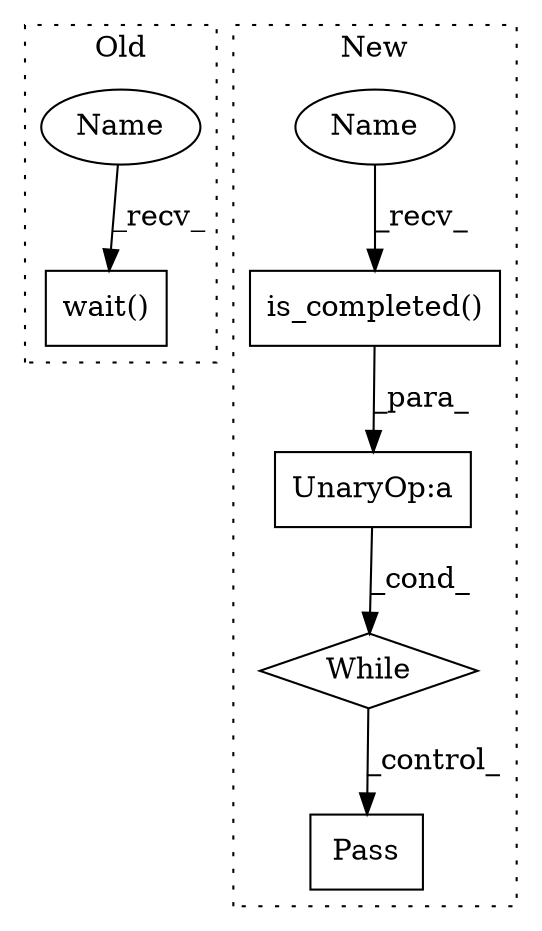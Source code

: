 digraph G {
subgraph cluster0 {
1 [label="wait()" a="75" s="13563" l="8" shape="box"];
6 [label="Name" a="87" s="13563" l="1" shape="ellipse"];
label = "Old";
style="dotted";
}
subgraph cluster1 {
2 [label="While" a="52" s="14358,14386" l="6,18" shape="diamond"];
3 [label="is_completed()" a="75" s="14369" l="16" shape="box"];
4 [label="UnaryOp:a" a="61" s="14364" l="22" shape="box"];
5 [label="Pass" a="62" s="14404" l="4" shape="box"];
7 [label="Name" a="87" s="14369" l="1" shape="ellipse"];
label = "New";
style="dotted";
}
2 -> 5 [label="_control_"];
3 -> 4 [label="_para_"];
4 -> 2 [label="_cond_"];
6 -> 1 [label="_recv_"];
7 -> 3 [label="_recv_"];
}